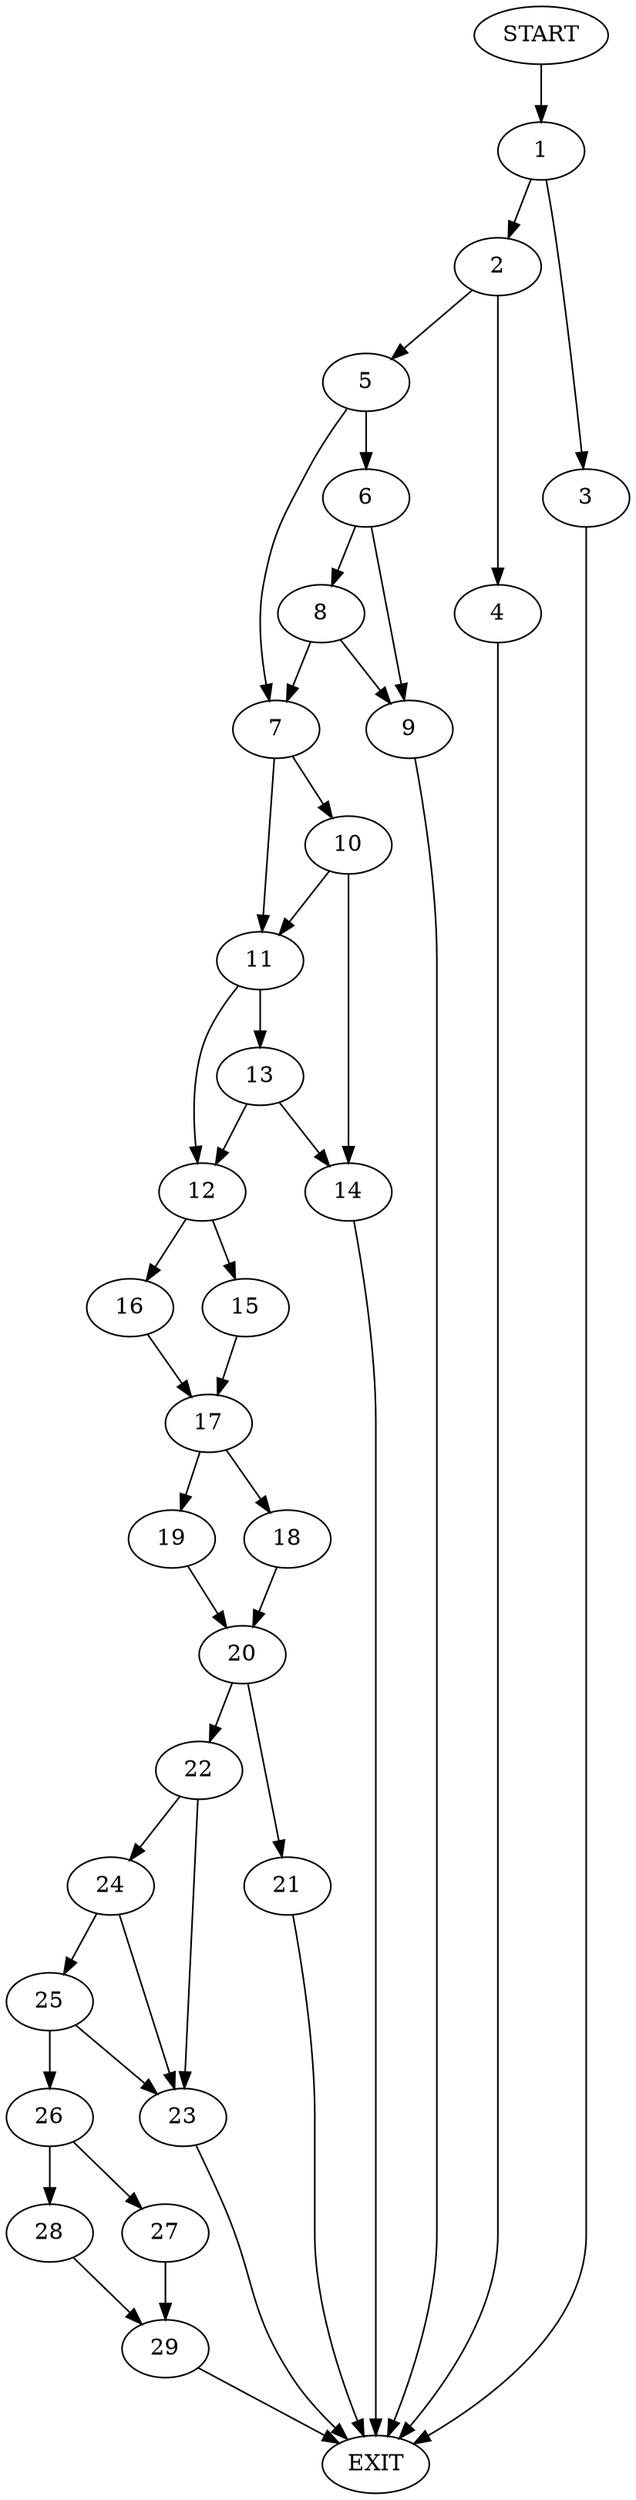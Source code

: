 digraph {
0 [label="START"]
30 [label="EXIT"]
0 -> 1
1 -> 2
1 -> 3
2 -> 4
2 -> 5
3 -> 30
4 -> 30
5 -> 6
5 -> 7
6 -> 8
6 -> 9
7 -> 10
7 -> 11
8 -> 9
8 -> 7
9 -> 30
11 -> 12
11 -> 13
10 -> 14
10 -> 11
14 -> 30
13 -> 12
13 -> 14
12 -> 15
12 -> 16
15 -> 17
16 -> 17
17 -> 18
17 -> 19
19 -> 20
18 -> 20
20 -> 21
20 -> 22
21 -> 30
22 -> 23
22 -> 24
23 -> 30
24 -> 23
24 -> 25
25 -> 23
25 -> 26
26 -> 27
26 -> 28
27 -> 29
28 -> 29
29 -> 30
}
